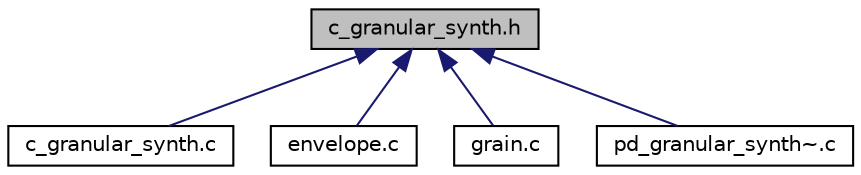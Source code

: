 digraph "c_granular_synth.h"
{
 // LATEX_PDF_SIZE
  edge [fontname="Helvetica",fontsize="10",labelfontname="Helvetica",labelfontsize="10"];
  node [fontname="Helvetica",fontsize="10",shape=record];
  Node1 [label="c_granular_synth.h",height=0.2,width=0.4,color="black", fillcolor="grey75", style="filled", fontcolor="black",tooltip="header file of granular_synth.c file"];
  Node1 -> Node2 [dir="back",color="midnightblue",fontsize="10",style="solid"];
  Node2 [label="c_granular_synth.c",height=0.2,width=0.4,color="black", fillcolor="white", style="filled",URL="$c__granular__synth_8c.html",tooltip="main file of the synthesizer's implementation"];
  Node1 -> Node3 [dir="back",color="midnightblue",fontsize="10",style="solid"];
  Node3 [label="envelope.c",height=0.2,width=0.4,color="black", fillcolor="white", style="filled",URL="$envelope_8c.html",tooltip="handles envelope generation"];
  Node1 -> Node4 [dir="back",color="midnightblue",fontsize="10",style="solid"];
  Node4 [label="grain.c",height=0.2,width=0.4,color="black", fillcolor="white", style="filled",URL="$grain_8c.html",tooltip="handles grain creation"];
  Node1 -> Node5 [dir="back",color="midnightblue",fontsize="10",style="solid"];
  Node5 [label="pd_granular_synth~.c",height=0.2,width=0.4,color="black", fillcolor="white", style="filled",URL="$pd__granular__synth~_8c_source.html",tooltip=" "];
}
